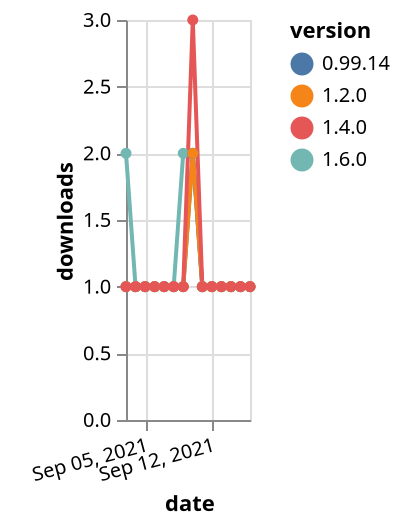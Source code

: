 {"$schema": "https://vega.github.io/schema/vega-lite/v5.json", "description": "A simple bar chart with embedded data.", "data": {"values": [{"date": "2021-09-03", "total": 132, "delta": 2, "version": "1.6.0"}, {"date": "2021-09-04", "total": 133, "delta": 1, "version": "1.6.0"}, {"date": "2021-09-05", "total": 134, "delta": 1, "version": "1.6.0"}, {"date": "2021-09-06", "total": 135, "delta": 1, "version": "1.6.0"}, {"date": "2021-09-07", "total": 136, "delta": 1, "version": "1.6.0"}, {"date": "2021-09-08", "total": 137, "delta": 1, "version": "1.6.0"}, {"date": "2021-09-09", "total": 139, "delta": 2, "version": "1.6.0"}, {"date": "2021-09-10", "total": 141, "delta": 2, "version": "1.6.0"}, {"date": "2021-09-11", "total": 142, "delta": 1, "version": "1.6.0"}, {"date": "2021-09-12", "total": 143, "delta": 1, "version": "1.6.0"}, {"date": "2021-09-13", "total": 144, "delta": 1, "version": "1.6.0"}, {"date": "2021-09-14", "total": 145, "delta": 1, "version": "1.6.0"}, {"date": "2021-09-15", "total": 146, "delta": 1, "version": "1.6.0"}, {"date": "2021-09-16", "total": 147, "delta": 1, "version": "1.6.0"}, {"date": "2021-09-03", "total": 201, "delta": 1, "version": "0.99.14"}, {"date": "2021-09-04", "total": 202, "delta": 1, "version": "0.99.14"}, {"date": "2021-09-05", "total": 203, "delta": 1, "version": "0.99.14"}, {"date": "2021-09-06", "total": 204, "delta": 1, "version": "0.99.14"}, {"date": "2021-09-07", "total": 205, "delta": 1, "version": "0.99.14"}, {"date": "2021-09-08", "total": 206, "delta": 1, "version": "0.99.14"}, {"date": "2021-09-09", "total": 207, "delta": 1, "version": "0.99.14"}, {"date": "2021-09-10", "total": 209, "delta": 2, "version": "0.99.14"}, {"date": "2021-09-11", "total": 210, "delta": 1, "version": "0.99.14"}, {"date": "2021-09-12", "total": 211, "delta": 1, "version": "0.99.14"}, {"date": "2021-09-13", "total": 212, "delta": 1, "version": "0.99.14"}, {"date": "2021-09-14", "total": 213, "delta": 1, "version": "0.99.14"}, {"date": "2021-09-15", "total": 214, "delta": 1, "version": "0.99.14"}, {"date": "2021-09-16", "total": 215, "delta": 1, "version": "0.99.14"}, {"date": "2021-09-03", "total": 164, "delta": 1, "version": "1.2.0"}, {"date": "2021-09-04", "total": 165, "delta": 1, "version": "1.2.0"}, {"date": "2021-09-05", "total": 166, "delta": 1, "version": "1.2.0"}, {"date": "2021-09-06", "total": 167, "delta": 1, "version": "1.2.0"}, {"date": "2021-09-07", "total": 168, "delta": 1, "version": "1.2.0"}, {"date": "2021-09-08", "total": 169, "delta": 1, "version": "1.2.0"}, {"date": "2021-09-09", "total": 170, "delta": 1, "version": "1.2.0"}, {"date": "2021-09-10", "total": 172, "delta": 2, "version": "1.2.0"}, {"date": "2021-09-11", "total": 173, "delta": 1, "version": "1.2.0"}, {"date": "2021-09-12", "total": 174, "delta": 1, "version": "1.2.0"}, {"date": "2021-09-13", "total": 175, "delta": 1, "version": "1.2.0"}, {"date": "2021-09-14", "total": 176, "delta": 1, "version": "1.2.0"}, {"date": "2021-09-15", "total": 177, "delta": 1, "version": "1.2.0"}, {"date": "2021-09-16", "total": 178, "delta": 1, "version": "1.2.0"}, {"date": "2021-09-03", "total": 198, "delta": 1, "version": "1.4.0"}, {"date": "2021-09-04", "total": 199, "delta": 1, "version": "1.4.0"}, {"date": "2021-09-05", "total": 200, "delta": 1, "version": "1.4.0"}, {"date": "2021-09-06", "total": 201, "delta": 1, "version": "1.4.0"}, {"date": "2021-09-07", "total": 202, "delta": 1, "version": "1.4.0"}, {"date": "2021-09-08", "total": 203, "delta": 1, "version": "1.4.0"}, {"date": "2021-09-09", "total": 204, "delta": 1, "version": "1.4.0"}, {"date": "2021-09-10", "total": 207, "delta": 3, "version": "1.4.0"}, {"date": "2021-09-11", "total": 208, "delta": 1, "version": "1.4.0"}, {"date": "2021-09-12", "total": 209, "delta": 1, "version": "1.4.0"}, {"date": "2021-09-13", "total": 210, "delta": 1, "version": "1.4.0"}, {"date": "2021-09-14", "total": 211, "delta": 1, "version": "1.4.0"}, {"date": "2021-09-15", "total": 212, "delta": 1, "version": "1.4.0"}, {"date": "2021-09-16", "total": 213, "delta": 1, "version": "1.4.0"}]}, "width": "container", "mark": {"type": "line", "point": {"filled": true}}, "encoding": {"x": {"field": "date", "type": "temporal", "timeUnit": "yearmonthdate", "title": "date", "axis": {"labelAngle": -15}}, "y": {"field": "delta", "type": "quantitative", "title": "downloads"}, "color": {"field": "version", "type": "nominal"}, "tooltip": {"field": "delta"}}}